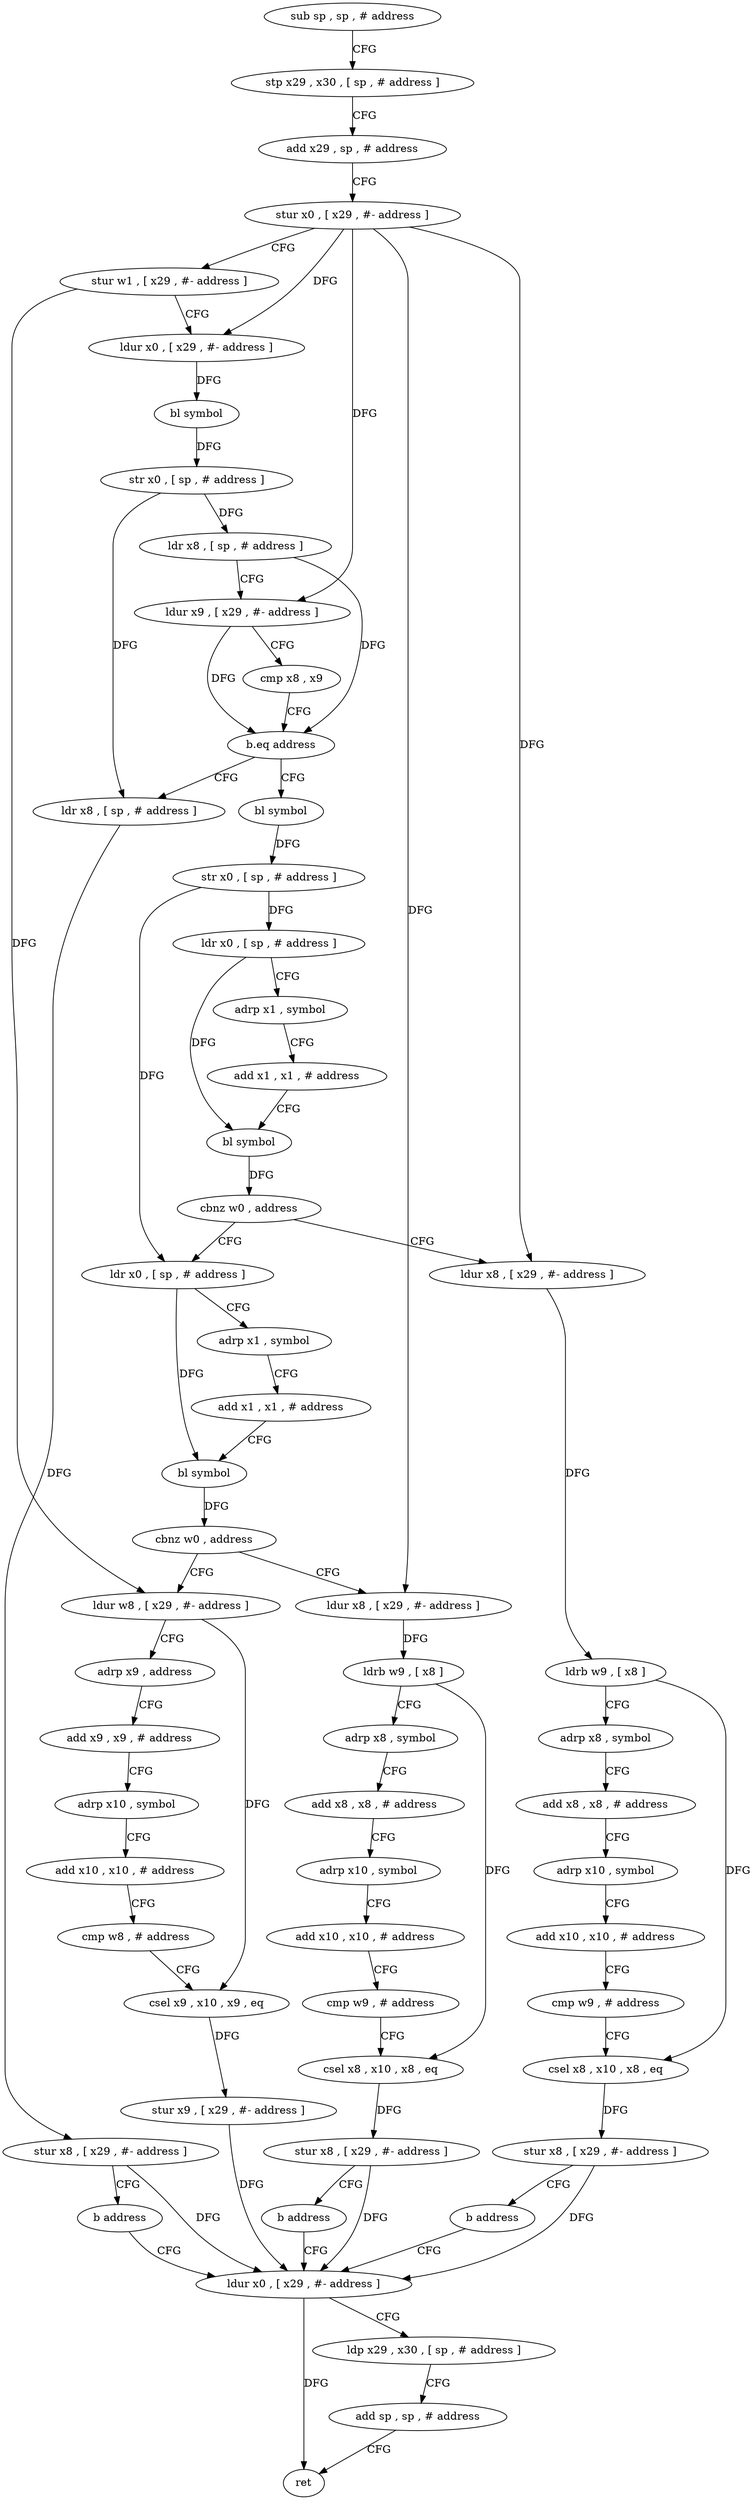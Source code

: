 digraph "func" {
"4217288" [label = "sub sp , sp , # address" ]
"4217292" [label = "stp x29 , x30 , [ sp , # address ]" ]
"4217296" [label = "add x29 , sp , # address" ]
"4217300" [label = "stur x0 , [ x29 , #- address ]" ]
"4217304" [label = "stur w1 , [ x29 , #- address ]" ]
"4217308" [label = "ldur x0 , [ x29 , #- address ]" ]
"4217312" [label = "bl symbol" ]
"4217316" [label = "str x0 , [ sp , # address ]" ]
"4217320" [label = "ldr x8 , [ sp , # address ]" ]
"4217324" [label = "ldur x9 , [ x29 , #- address ]" ]
"4217328" [label = "cmp x8 , x9" ]
"4217332" [label = "b.eq address" ]
"4217348" [label = "bl symbol" ]
"4217336" [label = "ldr x8 , [ sp , # address ]" ]
"4217352" [label = "str x0 , [ sp , # address ]" ]
"4217356" [label = "ldr x0 , [ sp , # address ]" ]
"4217360" [label = "adrp x1 , symbol" ]
"4217364" [label = "add x1 , x1 , # address" ]
"4217368" [label = "bl symbol" ]
"4217372" [label = "cbnz w0 , address" ]
"4217416" [label = "ldr x0 , [ sp , # address ]" ]
"4217376" [label = "ldur x8 , [ x29 , #- address ]" ]
"4217340" [label = "stur x8 , [ x29 , #- address ]" ]
"4217344" [label = "b address" ]
"4217508" [label = "ldur x0 , [ x29 , #- address ]" ]
"4217420" [label = "adrp x1 , symbol" ]
"4217424" [label = "add x1 , x1 , # address" ]
"4217428" [label = "bl symbol" ]
"4217432" [label = "cbnz w0 , address" ]
"4217476" [label = "ldur w8 , [ x29 , #- address ]" ]
"4217436" [label = "ldur x8 , [ x29 , #- address ]" ]
"4217380" [label = "ldrb w9 , [ x8 ]" ]
"4217384" [label = "adrp x8 , symbol" ]
"4217388" [label = "add x8 , x8 , # address" ]
"4217392" [label = "adrp x10 , symbol" ]
"4217396" [label = "add x10 , x10 , # address" ]
"4217400" [label = "cmp w9 , # address" ]
"4217404" [label = "csel x8 , x10 , x8 , eq" ]
"4217408" [label = "stur x8 , [ x29 , #- address ]" ]
"4217412" [label = "b address" ]
"4217512" [label = "ldp x29 , x30 , [ sp , # address ]" ]
"4217516" [label = "add sp , sp , # address" ]
"4217520" [label = "ret" ]
"4217480" [label = "adrp x9 , address" ]
"4217484" [label = "add x9 , x9 , # address" ]
"4217488" [label = "adrp x10 , symbol" ]
"4217492" [label = "add x10 , x10 , # address" ]
"4217496" [label = "cmp w8 , # address" ]
"4217500" [label = "csel x9 , x10 , x9 , eq" ]
"4217504" [label = "stur x9 , [ x29 , #- address ]" ]
"4217440" [label = "ldrb w9 , [ x8 ]" ]
"4217444" [label = "adrp x8 , symbol" ]
"4217448" [label = "add x8 , x8 , # address" ]
"4217452" [label = "adrp x10 , symbol" ]
"4217456" [label = "add x10 , x10 , # address" ]
"4217460" [label = "cmp w9 , # address" ]
"4217464" [label = "csel x8 , x10 , x8 , eq" ]
"4217468" [label = "stur x8 , [ x29 , #- address ]" ]
"4217472" [label = "b address" ]
"4217288" -> "4217292" [ label = "CFG" ]
"4217292" -> "4217296" [ label = "CFG" ]
"4217296" -> "4217300" [ label = "CFG" ]
"4217300" -> "4217304" [ label = "CFG" ]
"4217300" -> "4217308" [ label = "DFG" ]
"4217300" -> "4217324" [ label = "DFG" ]
"4217300" -> "4217376" [ label = "DFG" ]
"4217300" -> "4217436" [ label = "DFG" ]
"4217304" -> "4217308" [ label = "CFG" ]
"4217304" -> "4217476" [ label = "DFG" ]
"4217308" -> "4217312" [ label = "DFG" ]
"4217312" -> "4217316" [ label = "DFG" ]
"4217316" -> "4217320" [ label = "DFG" ]
"4217316" -> "4217336" [ label = "DFG" ]
"4217320" -> "4217324" [ label = "CFG" ]
"4217320" -> "4217332" [ label = "DFG" ]
"4217324" -> "4217328" [ label = "CFG" ]
"4217324" -> "4217332" [ label = "DFG" ]
"4217328" -> "4217332" [ label = "CFG" ]
"4217332" -> "4217348" [ label = "CFG" ]
"4217332" -> "4217336" [ label = "CFG" ]
"4217348" -> "4217352" [ label = "DFG" ]
"4217336" -> "4217340" [ label = "DFG" ]
"4217352" -> "4217356" [ label = "DFG" ]
"4217352" -> "4217416" [ label = "DFG" ]
"4217356" -> "4217360" [ label = "CFG" ]
"4217356" -> "4217368" [ label = "DFG" ]
"4217360" -> "4217364" [ label = "CFG" ]
"4217364" -> "4217368" [ label = "CFG" ]
"4217368" -> "4217372" [ label = "DFG" ]
"4217372" -> "4217416" [ label = "CFG" ]
"4217372" -> "4217376" [ label = "CFG" ]
"4217416" -> "4217420" [ label = "CFG" ]
"4217416" -> "4217428" [ label = "DFG" ]
"4217376" -> "4217380" [ label = "DFG" ]
"4217340" -> "4217344" [ label = "CFG" ]
"4217340" -> "4217508" [ label = "DFG" ]
"4217344" -> "4217508" [ label = "CFG" ]
"4217508" -> "4217512" [ label = "CFG" ]
"4217508" -> "4217520" [ label = "DFG" ]
"4217420" -> "4217424" [ label = "CFG" ]
"4217424" -> "4217428" [ label = "CFG" ]
"4217428" -> "4217432" [ label = "DFG" ]
"4217432" -> "4217476" [ label = "CFG" ]
"4217432" -> "4217436" [ label = "CFG" ]
"4217476" -> "4217480" [ label = "CFG" ]
"4217476" -> "4217500" [ label = "DFG" ]
"4217436" -> "4217440" [ label = "DFG" ]
"4217380" -> "4217384" [ label = "CFG" ]
"4217380" -> "4217404" [ label = "DFG" ]
"4217384" -> "4217388" [ label = "CFG" ]
"4217388" -> "4217392" [ label = "CFG" ]
"4217392" -> "4217396" [ label = "CFG" ]
"4217396" -> "4217400" [ label = "CFG" ]
"4217400" -> "4217404" [ label = "CFG" ]
"4217404" -> "4217408" [ label = "DFG" ]
"4217408" -> "4217412" [ label = "CFG" ]
"4217408" -> "4217508" [ label = "DFG" ]
"4217412" -> "4217508" [ label = "CFG" ]
"4217512" -> "4217516" [ label = "CFG" ]
"4217516" -> "4217520" [ label = "CFG" ]
"4217480" -> "4217484" [ label = "CFG" ]
"4217484" -> "4217488" [ label = "CFG" ]
"4217488" -> "4217492" [ label = "CFG" ]
"4217492" -> "4217496" [ label = "CFG" ]
"4217496" -> "4217500" [ label = "CFG" ]
"4217500" -> "4217504" [ label = "DFG" ]
"4217504" -> "4217508" [ label = "DFG" ]
"4217440" -> "4217444" [ label = "CFG" ]
"4217440" -> "4217464" [ label = "DFG" ]
"4217444" -> "4217448" [ label = "CFG" ]
"4217448" -> "4217452" [ label = "CFG" ]
"4217452" -> "4217456" [ label = "CFG" ]
"4217456" -> "4217460" [ label = "CFG" ]
"4217460" -> "4217464" [ label = "CFG" ]
"4217464" -> "4217468" [ label = "DFG" ]
"4217468" -> "4217472" [ label = "CFG" ]
"4217468" -> "4217508" [ label = "DFG" ]
"4217472" -> "4217508" [ label = "CFG" ]
}
